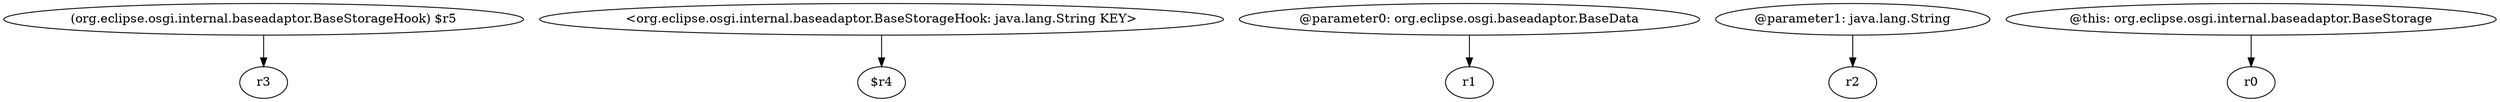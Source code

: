 digraph g {
0[label="(org.eclipse.osgi.internal.baseadaptor.BaseStorageHook) $r5"]
1[label="r3"]
0->1[label=""]
2[label="<org.eclipse.osgi.internal.baseadaptor.BaseStorageHook: java.lang.String KEY>"]
3[label="$r4"]
2->3[label=""]
4[label="@parameter0: org.eclipse.osgi.baseadaptor.BaseData"]
5[label="r1"]
4->5[label=""]
6[label="@parameter1: java.lang.String"]
7[label="r2"]
6->7[label=""]
8[label="@this: org.eclipse.osgi.internal.baseadaptor.BaseStorage"]
9[label="r0"]
8->9[label=""]
}